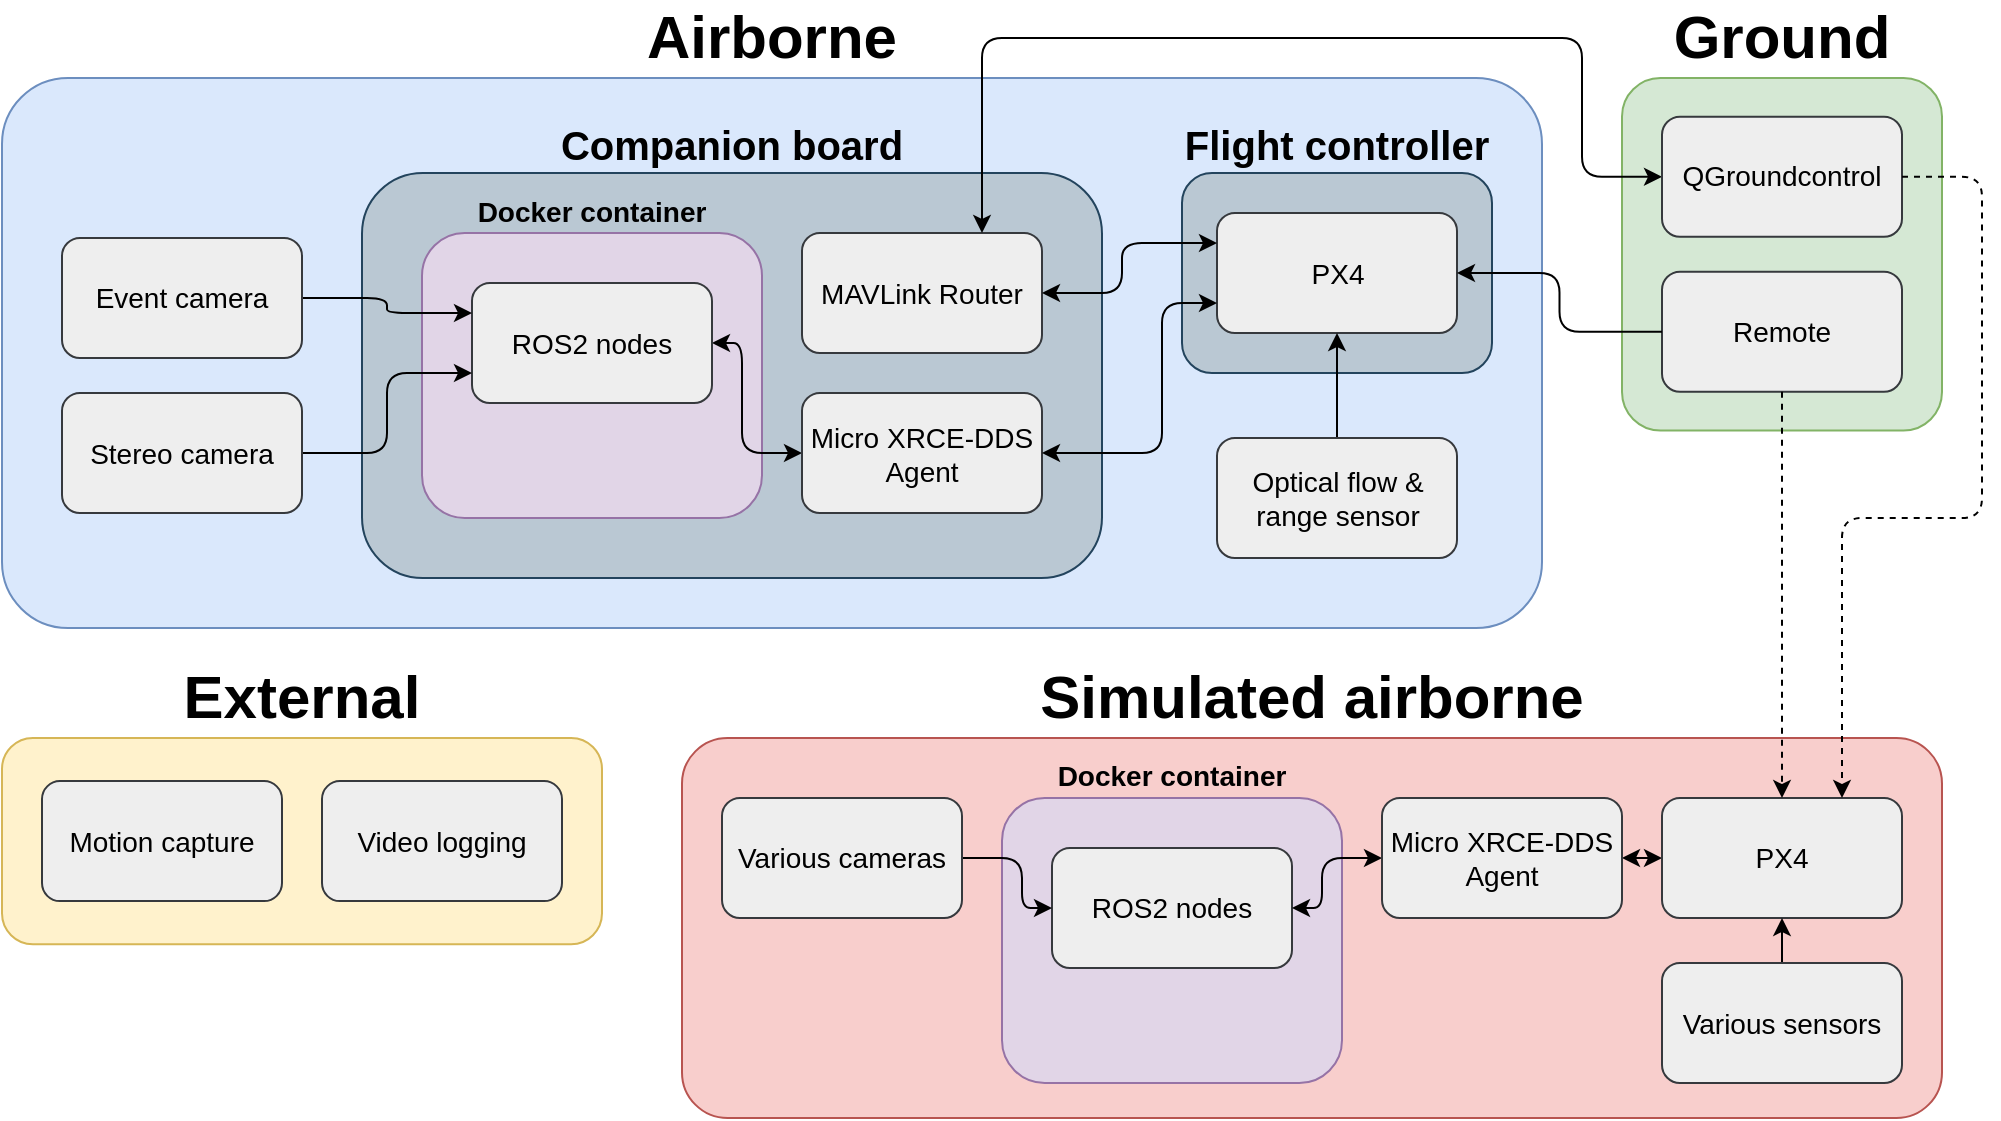 <mxfile version="26.0.6">
  <diagram name="Page-1" id="1-EvQgDILPGk0MaErTQO">
    <mxGraphModel dx="2924" dy="1134" grid="1" gridSize="10" guides="1" tooltips="1" connect="1" arrows="1" fold="1" page="1" pageScale="1" pageWidth="850" pageHeight="1100" math="0" shadow="0">
      <root>
        <mxCell id="0" />
        <mxCell id="1" parent="0" />
        <mxCell id="tUrMrh1yjpWXBuq6oAX9-37" value="Ground" style="rounded=1;whiteSpace=wrap;html=1;labelPosition=center;verticalLabelPosition=top;align=center;verticalAlign=bottom;fontStyle=1;fontSize=30;arcSize=12;fillColor=#d5e8d4;strokeColor=#82b366;" vertex="1" parent="1">
          <mxGeometry x="130" y="180" width="160" height="176.25" as="geometry" />
        </mxCell>
        <mxCell id="tUrMrh1yjpWXBuq6oAX9-1" value="Airborne" style="rounded=1;whiteSpace=wrap;html=1;labelPosition=center;verticalLabelPosition=top;align=center;verticalAlign=bottom;fontStyle=1;fontSize=30;arcSize=12;fillColor=#dae8fc;strokeColor=#6c8ebf;" vertex="1" parent="1">
          <mxGeometry x="-680" y="180" width="770" height="275" as="geometry" />
        </mxCell>
        <mxCell id="tUrMrh1yjpWXBuq6oAX9-19" value="Companion board" style="rounded=1;whiteSpace=wrap;html=1;fontStyle=1;labelPosition=center;verticalLabelPosition=top;align=center;verticalAlign=bottom;fontSize=20;fillColor=#bac8d3;strokeColor=#23445d;" vertex="1" parent="1">
          <mxGeometry x="-500" y="227.5" width="370" height="202.5" as="geometry" />
        </mxCell>
        <mxCell id="tUrMrh1yjpWXBuq6oAX9-4" value="Docker container" style="rounded=1;whiteSpace=wrap;html=1;labelPosition=center;verticalLabelPosition=top;align=center;verticalAlign=bottom;fontStyle=1;fontSize=14;fillColor=#e1d5e7;strokeColor=#9673a6;" vertex="1" parent="1">
          <mxGeometry x="-470" y="257.5" width="170" height="142.5" as="geometry" />
        </mxCell>
        <mxCell id="tUrMrh1yjpWXBuq6oAX9-5" value="MAVLink Router" style="rounded=1;whiteSpace=wrap;html=1;fontSize=14;fillColor=#eeeeee;strokeColor=#36393d;" vertex="1" parent="1">
          <mxGeometry x="-280" y="257.5" width="120" height="60" as="geometry" />
        </mxCell>
        <mxCell id="tUrMrh1yjpWXBuq6oAX9-26" style="edgeStyle=orthogonalEdgeStyle;rounded=1;orthogonalLoop=1;jettySize=auto;html=1;exitX=1;exitY=0.5;exitDx=0;exitDy=0;entryX=0;entryY=0.5;entryDx=0;entryDy=0;startArrow=classic;startFill=1;curved=0;" edge="1" parent="1" source="tUrMrh1yjpWXBuq6oAX9-6" target="tUrMrh1yjpWXBuq6oAX9-8">
          <mxGeometry relative="1" as="geometry">
            <Array as="points">
              <mxPoint x="-310" y="312.5" />
              <mxPoint x="-310" y="367.5" />
            </Array>
          </mxGeometry>
        </mxCell>
        <mxCell id="tUrMrh1yjpWXBuq6oAX9-6" value="ROS2 nodes" style="rounded=1;whiteSpace=wrap;html=1;fontSize=14;fillColor=#eeeeee;strokeColor=#36393d;fontStyle=0" vertex="1" parent="1">
          <mxGeometry x="-445" y="282.5" width="120" height="60" as="geometry" />
        </mxCell>
        <mxCell id="tUrMrh1yjpWXBuq6oAX9-8" value="Micro XRCE-DDS Agent" style="rounded=1;whiteSpace=wrap;html=1;fontSize=14;fillColor=#eeeeee;strokeColor=#36393d;" vertex="1" parent="1">
          <mxGeometry x="-280" y="337.5" width="120" height="60" as="geometry" />
        </mxCell>
        <mxCell id="tUrMrh1yjpWXBuq6oAX9-39" style="edgeStyle=orthogonalEdgeStyle;rounded=1;orthogonalLoop=1;jettySize=auto;html=1;exitX=0;exitY=0.5;exitDx=0;exitDy=0;entryX=0.75;entryY=0;entryDx=0;entryDy=0;curved=0;startArrow=classic;startFill=1;" edge="1" parent="1" source="tUrMrh1yjpWXBuq6oAX9-9" target="tUrMrh1yjpWXBuq6oAX9-5">
          <mxGeometry relative="1" as="geometry">
            <Array as="points">
              <mxPoint x="110" y="229" />
              <mxPoint x="110" y="160" />
              <mxPoint x="-190" y="160" />
            </Array>
          </mxGeometry>
        </mxCell>
        <mxCell id="tUrMrh1yjpWXBuq6oAX9-9" value="QGroundcontrol" style="rounded=1;whiteSpace=wrap;html=1;fontSize=14;fillColor=#eeeeee;strokeColor=#36393d;" vertex="1" parent="1">
          <mxGeometry x="150" y="199.38" width="120" height="60" as="geometry" />
        </mxCell>
        <mxCell id="tUrMrh1yjpWXBuq6oAX9-10" value="External" style="rounded=1;whiteSpace=wrap;html=1;fontStyle=1;labelPosition=center;verticalLabelPosition=top;align=center;verticalAlign=bottom;fontSize=30;fillColor=#fff2cc;strokeColor=#d6b656;" vertex="1" parent="1">
          <mxGeometry x="-680" y="510" width="300" height="103.12" as="geometry" />
        </mxCell>
        <mxCell id="tUrMrh1yjpWXBuq6oAX9-11" value="Motion capture" style="rounded=1;whiteSpace=wrap;html=1;fontSize=14;fillColor=#eeeeee;strokeColor=#36393d;" vertex="1" parent="1">
          <mxGeometry x="-660" y="531.56" width="120" height="60" as="geometry" />
        </mxCell>
        <mxCell id="tUrMrh1yjpWXBuq6oAX9-12" value="Video logging" style="rounded=1;whiteSpace=wrap;html=1;fontSize=14;fillColor=#eeeeee;strokeColor=#36393d;" vertex="1" parent="1">
          <mxGeometry x="-520" y="531.56" width="120" height="60" as="geometry" />
        </mxCell>
        <mxCell id="tUrMrh1yjpWXBuq6oAX9-13" value="Remote" style="rounded=1;whiteSpace=wrap;html=1;fontSize=14;fillColor=#eeeeee;strokeColor=#36393d;" vertex="1" parent="1">
          <mxGeometry x="150" y="276.88" width="120" height="60" as="geometry" />
        </mxCell>
        <mxCell id="tUrMrh1yjpWXBuq6oAX9-23" value="&lt;div&gt;Flight controller&lt;/div&gt;" style="rounded=1;whiteSpace=wrap;html=1;fontStyle=1;labelPosition=center;verticalLabelPosition=top;align=center;verticalAlign=bottom;fontSize=20;fillColor=#bac8d3;strokeColor=#23445d;" vertex="1" parent="1">
          <mxGeometry x="-90" y="227.5" width="155" height="100" as="geometry" />
        </mxCell>
        <mxCell id="tUrMrh1yjpWXBuq6oAX9-22" value="PX4" style="rounded=1;whiteSpace=wrap;html=1;fontSize=14;fillColor=#eeeeee;strokeColor=#36393d;" vertex="1" parent="1">
          <mxGeometry x="-72.5" y="247.5" width="120" height="60" as="geometry" />
        </mxCell>
        <mxCell id="tUrMrh1yjpWXBuq6oAX9-28" style="edgeStyle=orthogonalEdgeStyle;rounded=1;orthogonalLoop=1;jettySize=auto;html=1;exitX=1;exitY=0.5;exitDx=0;exitDy=0;entryX=0;entryY=0.75;entryDx=0;entryDy=0;startArrow=classic;startFill=1;curved=0;" edge="1" parent="1" source="tUrMrh1yjpWXBuq6oAX9-8" target="tUrMrh1yjpWXBuq6oAX9-22">
          <mxGeometry relative="1" as="geometry">
            <Array as="points">
              <mxPoint x="-100" y="367.5" />
              <mxPoint x="-100" y="292.5" />
            </Array>
          </mxGeometry>
        </mxCell>
        <mxCell id="tUrMrh1yjpWXBuq6oAX9-29" style="edgeStyle=orthogonalEdgeStyle;rounded=1;orthogonalLoop=1;jettySize=auto;html=1;exitX=1;exitY=0.5;exitDx=0;exitDy=0;entryX=0;entryY=0.25;entryDx=0;entryDy=0;startArrow=classic;startFill=1;curved=0;" edge="1" parent="1" source="tUrMrh1yjpWXBuq6oAX9-5" target="tUrMrh1yjpWXBuq6oAX9-22">
          <mxGeometry relative="1" as="geometry">
            <Array as="points">
              <mxPoint x="-120" y="287.5" />
              <mxPoint x="-120" y="262.5" />
            </Array>
          </mxGeometry>
        </mxCell>
        <mxCell id="tUrMrh1yjpWXBuq6oAX9-35" style="edgeStyle=orthogonalEdgeStyle;rounded=1;orthogonalLoop=1;jettySize=auto;html=1;exitX=1;exitY=0.5;exitDx=0;exitDy=0;entryX=0;entryY=0.25;entryDx=0;entryDy=0;curved=0;" edge="1" parent="1" source="tUrMrh1yjpWXBuq6oAX9-30" target="tUrMrh1yjpWXBuq6oAX9-6">
          <mxGeometry relative="1" as="geometry" />
        </mxCell>
        <mxCell id="tUrMrh1yjpWXBuq6oAX9-30" value="Event camera" style="rounded=1;whiteSpace=wrap;html=1;fontSize=14;fillColor=#eeeeee;strokeColor=#36393d;" vertex="1" parent="1">
          <mxGeometry x="-650" y="260" width="120" height="60" as="geometry" />
        </mxCell>
        <mxCell id="tUrMrh1yjpWXBuq6oAX9-33" style="edgeStyle=orthogonalEdgeStyle;rounded=0;orthogonalLoop=1;jettySize=auto;html=1;exitX=0.5;exitY=0;exitDx=0;exitDy=0;entryX=0.5;entryY=1;entryDx=0;entryDy=0;" edge="1" parent="1" source="tUrMrh1yjpWXBuq6oAX9-31" target="tUrMrh1yjpWXBuq6oAX9-22">
          <mxGeometry relative="1" as="geometry" />
        </mxCell>
        <mxCell id="tUrMrh1yjpWXBuq6oAX9-31" value="Optical flow &amp;amp; range sensor" style="rounded=1;whiteSpace=wrap;html=1;fontSize=14;fillColor=#eeeeee;strokeColor=#36393d;" vertex="1" parent="1">
          <mxGeometry x="-72.5" y="360" width="120" height="60" as="geometry" />
        </mxCell>
        <mxCell id="tUrMrh1yjpWXBuq6oAX9-36" style="edgeStyle=orthogonalEdgeStyle;rounded=1;orthogonalLoop=1;jettySize=auto;html=1;exitX=1;exitY=0.5;exitDx=0;exitDy=0;entryX=0;entryY=0.75;entryDx=0;entryDy=0;curved=0;" edge="1" parent="1" source="tUrMrh1yjpWXBuq6oAX9-32" target="tUrMrh1yjpWXBuq6oAX9-6">
          <mxGeometry relative="1" as="geometry" />
        </mxCell>
        <mxCell id="tUrMrh1yjpWXBuq6oAX9-32" value="Stereo camera" style="rounded=1;whiteSpace=wrap;html=1;fontSize=14;fillColor=#eeeeee;strokeColor=#36393d;" vertex="1" parent="1">
          <mxGeometry x="-650" y="337.5" width="120" height="60" as="geometry" />
        </mxCell>
        <mxCell id="tUrMrh1yjpWXBuq6oAX9-40" style="edgeStyle=orthogonalEdgeStyle;rounded=1;orthogonalLoop=1;jettySize=auto;html=1;exitX=0;exitY=0.5;exitDx=0;exitDy=0;entryX=1;entryY=0.5;entryDx=0;entryDy=0;curved=0;" edge="1" parent="1" source="tUrMrh1yjpWXBuq6oAX9-13" target="tUrMrh1yjpWXBuq6oAX9-22">
          <mxGeometry relative="1" as="geometry" />
        </mxCell>
        <mxCell id="tUrMrh1yjpWXBuq6oAX9-42" value="Simulated airborne" style="rounded=1;whiteSpace=wrap;html=1;labelPosition=center;verticalLabelPosition=top;align=center;verticalAlign=bottom;fontStyle=1;fontSize=30;arcSize=12;fillColor=#f8cecc;strokeColor=#b85450;" vertex="1" parent="1">
          <mxGeometry x="-340" y="510" width="630" height="190" as="geometry" />
        </mxCell>
        <mxCell id="tUrMrh1yjpWXBuq6oAX9-45" value="Docker container" style="rounded=1;whiteSpace=wrap;html=1;labelPosition=center;verticalLabelPosition=top;align=center;verticalAlign=bottom;fontStyle=1;fontSize=14;fillColor=#e1d5e7;strokeColor=#9673a6;" vertex="1" parent="1">
          <mxGeometry x="-180" y="540" width="170" height="142.5" as="geometry" />
        </mxCell>
        <mxCell id="tUrMrh1yjpWXBuq6oAX9-46" value="ROS2 nodes" style="rounded=1;whiteSpace=wrap;html=1;fontSize=14;fillColor=#eeeeee;strokeColor=#36393d;" vertex="1" parent="1">
          <mxGeometry x="-155" y="565" width="120" height="60" as="geometry" />
        </mxCell>
        <mxCell id="tUrMrh1yjpWXBuq6oAX9-52" style="edgeStyle=orthogonalEdgeStyle;rounded=0;orthogonalLoop=1;jettySize=auto;html=1;exitX=0;exitY=0.5;exitDx=0;exitDy=0;entryX=1;entryY=0.5;entryDx=0;entryDy=0;startArrow=classic;startFill=1;" edge="1" parent="1" source="tUrMrh1yjpWXBuq6oAX9-47" target="tUrMrh1yjpWXBuq6oAX9-48">
          <mxGeometry relative="1" as="geometry" />
        </mxCell>
        <mxCell id="tUrMrh1yjpWXBuq6oAX9-47" value="PX4" style="rounded=1;whiteSpace=wrap;html=1;fontSize=14;fillColor=#eeeeee;strokeColor=#36393d;" vertex="1" parent="1">
          <mxGeometry x="150" y="540" width="120" height="60" as="geometry" />
        </mxCell>
        <mxCell id="tUrMrh1yjpWXBuq6oAX9-53" style="edgeStyle=orthogonalEdgeStyle;rounded=1;orthogonalLoop=1;jettySize=auto;html=1;exitX=0;exitY=0.5;exitDx=0;exitDy=0;entryX=1;entryY=0.5;entryDx=0;entryDy=0;startArrow=classic;startFill=1;curved=0;" edge="1" parent="1" source="tUrMrh1yjpWXBuq6oAX9-48" target="tUrMrh1yjpWXBuq6oAX9-46">
          <mxGeometry relative="1" as="geometry">
            <Array as="points">
              <mxPoint x="-20" y="570" />
              <mxPoint x="-20" y="595" />
            </Array>
          </mxGeometry>
        </mxCell>
        <mxCell id="tUrMrh1yjpWXBuq6oAX9-48" value="Micro XRCE-DDS Agent" style="rounded=1;whiteSpace=wrap;html=1;fontSize=14;fillColor=#eeeeee;strokeColor=#36393d;" vertex="1" parent="1">
          <mxGeometry x="10" y="540" width="120" height="60" as="geometry" />
        </mxCell>
        <mxCell id="tUrMrh1yjpWXBuq6oAX9-54" style="edgeStyle=orthogonalEdgeStyle;rounded=1;orthogonalLoop=1;jettySize=auto;html=1;exitX=1;exitY=0.5;exitDx=0;exitDy=0;entryX=0;entryY=0.5;entryDx=0;entryDy=0;curved=0;" edge="1" parent="1" source="tUrMrh1yjpWXBuq6oAX9-49" target="tUrMrh1yjpWXBuq6oAX9-46">
          <mxGeometry relative="1" as="geometry">
            <Array as="points">
              <mxPoint x="-170" y="570" />
              <mxPoint x="-170" y="595" />
            </Array>
          </mxGeometry>
        </mxCell>
        <mxCell id="tUrMrh1yjpWXBuq6oAX9-49" value="Various cameras" style="rounded=1;whiteSpace=wrap;html=1;fontSize=14;fillColor=#eeeeee;strokeColor=#36393d;" vertex="1" parent="1">
          <mxGeometry x="-320" y="540" width="120" height="60" as="geometry" />
        </mxCell>
        <mxCell id="tUrMrh1yjpWXBuq6oAX9-55" style="edgeStyle=orthogonalEdgeStyle;rounded=0;orthogonalLoop=1;jettySize=auto;html=1;exitX=0.5;exitY=0;exitDx=0;exitDy=0;entryX=0.5;entryY=1;entryDx=0;entryDy=0;" edge="1" parent="1" source="tUrMrh1yjpWXBuq6oAX9-50" target="tUrMrh1yjpWXBuq6oAX9-47">
          <mxGeometry relative="1" as="geometry" />
        </mxCell>
        <mxCell id="tUrMrh1yjpWXBuq6oAX9-50" value="Various sensors" style="rounded=1;whiteSpace=wrap;html=1;fontSize=14;fillColor=#eeeeee;strokeColor=#36393d;" vertex="1" parent="1">
          <mxGeometry x="150" y="622.5" width="120" height="60" as="geometry" />
        </mxCell>
        <mxCell id="tUrMrh1yjpWXBuq6oAX9-51" style="edgeStyle=orthogonalEdgeStyle;rounded=1;orthogonalLoop=1;jettySize=auto;html=1;exitX=1;exitY=0.5;exitDx=0;exitDy=0;entryX=0.75;entryY=0;entryDx=0;entryDy=0;curved=0;dashed=1;" edge="1" parent="1" source="tUrMrh1yjpWXBuq6oAX9-9" target="tUrMrh1yjpWXBuq6oAX9-47">
          <mxGeometry relative="1" as="geometry">
            <Array as="points">
              <mxPoint x="310" y="229" />
              <mxPoint x="310" y="400" />
              <mxPoint x="240" y="400" />
            </Array>
          </mxGeometry>
        </mxCell>
        <mxCell id="tUrMrh1yjpWXBuq6oAX9-57" style="edgeStyle=orthogonalEdgeStyle;rounded=0;orthogonalLoop=1;jettySize=auto;html=1;exitX=0.5;exitY=1;exitDx=0;exitDy=0;entryX=0.5;entryY=0;entryDx=0;entryDy=0;dashed=1;" edge="1" parent="1" source="tUrMrh1yjpWXBuq6oAX9-13" target="tUrMrh1yjpWXBuq6oAX9-47">
          <mxGeometry relative="1" as="geometry" />
        </mxCell>
      </root>
    </mxGraphModel>
  </diagram>
</mxfile>

